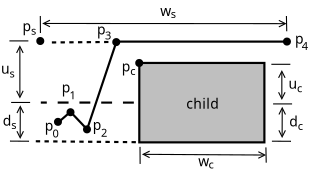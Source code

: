<?xml version="1.0" encoding="UTF-8"?>
<dia:diagram xmlns:dia="http://www.lysator.liu.se/~alla/dia/">
  <dia:layer name="Background" visible="true" active="true">
    <dia:object type="Standard - Line" version="0" id="O0">
      <dia:attribute name="obj_pos">
        <dia:point val="28.571,12.972"/>
      </dia:attribute>
      <dia:attribute name="obj_bb">
        <dia:rectangle val="18.246,12.918;28.621,13.022"/>
      </dia:attribute>
      <dia:attribute name="conn_endpoints">
        <dia:point val="28.571,12.972"/>
        <dia:point val="18.296,12.968"/>
      </dia:attribute>
      <dia:attribute name="numcp">
        <dia:int val="1"/>
      </dia:attribute>
      <dia:attribute name="line_width">
        <dia:real val="0.1"/>
      </dia:attribute>
      <dia:attribute name="line_style">
        <dia:enum val="1"/>
      </dia:attribute>
      <dia:attribute name="dashlength">
        <dia:real val="0.5"/>
      </dia:attribute>
      <dia:connections>
        <dia:connection handle="0" to="O1" connection="8"/>
      </dia:connections>
    </dia:object>
    <dia:object type="Flowchart - Box" version="0" id="O1">
      <dia:attribute name="obj_pos">
        <dia:point val="22.822,11.147"/>
      </dia:attribute>
      <dia:attribute name="obj_bb">
        <dia:rectangle val="22.772,11.097;28.621,14.847"/>
      </dia:attribute>
      <dia:attribute name="elem_corner">
        <dia:point val="22.822,11.147"/>
      </dia:attribute>
      <dia:attribute name="elem_width">
        <dia:real val="5.749"/>
      </dia:attribute>
      <dia:attribute name="elem_height">
        <dia:real val="3.65"/>
      </dia:attribute>
      <dia:attribute name="border_width">
        <dia:real val="0.1"/>
      </dia:attribute>
      <dia:attribute name="inner_color">
        <dia:color val="#bfbfbf"/>
      </dia:attribute>
      <dia:attribute name="show_background">
        <dia:boolean val="true"/>
      </dia:attribute>
      <dia:attribute name="padding">
        <dia:real val="0.5"/>
      </dia:attribute>
      <dia:attribute name="text">
        <dia:composite type="text">
          <dia:attribute name="string">
            <dia:string>#child#</dia:string>
          </dia:attribute>
          <dia:attribute name="font">
            <dia:font family="sans" style="0" name="Helvetica"/>
          </dia:attribute>
          <dia:attribute name="height">
            <dia:real val="0.8"/>
          </dia:attribute>
          <dia:attribute name="pos">
            <dia:point val="25.697,13.167"/>
          </dia:attribute>
          <dia:attribute name="color">
            <dia:color val="#000000"/>
          </dia:attribute>
          <dia:attribute name="alignment">
            <dia:enum val="1"/>
          </dia:attribute>
        </dia:composite>
      </dia:attribute>
    </dia:object>
    <dia:object type="Standard - Line" version="0" id="O2">
      <dia:attribute name="obj_pos">
        <dia:point val="29.641,10.166"/>
      </dia:attribute>
      <dia:attribute name="obj_bb">
        <dia:rectangle val="21.712,10.116;29.691,10.216"/>
      </dia:attribute>
      <dia:attribute name="conn_endpoints">
        <dia:point val="29.641,10.166"/>
        <dia:point val="21.762,10.166"/>
      </dia:attribute>
      <dia:attribute name="numcp">
        <dia:int val="1"/>
      </dia:attribute>
    </dia:object>
    <dia:object type="Standard - Line" version="0" id="O3">
      <dia:attribute name="obj_pos">
        <dia:point val="21.762,10.2"/>
      </dia:attribute>
      <dia:attribute name="obj_bb">
        <dia:rectangle val="20.365,10.136;21.826,14.246"/>
      </dia:attribute>
      <dia:attribute name="conn_endpoints">
        <dia:point val="21.762,10.2"/>
        <dia:point val="20.428,14.183"/>
      </dia:attribute>
      <dia:attribute name="numcp">
        <dia:int val="1"/>
      </dia:attribute>
    </dia:object>
    <dia:object type="Standard - Line" version="0" id="O4">
      <dia:attribute name="obj_pos">
        <dia:point val="20.451,14.229"/>
      </dia:attribute>
      <dia:attribute name="obj_bb">
        <dia:rectangle val="19.532,13.264;20.522,14.299"/>
      </dia:attribute>
      <dia:attribute name="conn_endpoints">
        <dia:point val="20.451,14.229"/>
        <dia:point val="19.603,13.334"/>
      </dia:attribute>
      <dia:attribute name="numcp">
        <dia:int val="1"/>
      </dia:attribute>
    </dia:object>
    <dia:object type="Standard - Line" version="0" id="O5">
      <dia:attribute name="obj_pos">
        <dia:point val="19.634,13.414"/>
      </dia:attribute>
      <dia:attribute name="obj_bb">
        <dia:rectangle val="19.019,13.344;19.705,13.955"/>
      </dia:attribute>
      <dia:attribute name="conn_endpoints">
        <dia:point val="19.634,13.414"/>
        <dia:point val="19.089,13.885"/>
      </dia:attribute>
      <dia:attribute name="numcp">
        <dia:int val="1"/>
      </dia:attribute>
    </dia:object>
    <dia:object type="Geometric - Perfect Circle" version="1" id="O6">
      <dia:attribute name="obj_pos">
        <dia:point val="22.708,11.038"/>
      </dia:attribute>
      <dia:attribute name="obj_bb">
        <dia:rectangle val="22.633,10.963;23.005,11.335"/>
      </dia:attribute>
      <dia:attribute name="meta">
        <dia:composite type="dict"/>
      </dia:attribute>
      <dia:attribute name="elem_corner">
        <dia:point val="22.708,11.038"/>
      </dia:attribute>
      <dia:attribute name="elem_width">
        <dia:real val="0.221"/>
      </dia:attribute>
      <dia:attribute name="elem_height">
        <dia:real val="0.221"/>
      </dia:attribute>
      <dia:attribute name="line_width">
        <dia:real val="0.15"/>
      </dia:attribute>
      <dia:attribute name="line_colour">
        <dia:color val="#000000"/>
      </dia:attribute>
      <dia:attribute name="fill_colour">
        <dia:color val="#000000"/>
      </dia:attribute>
      <dia:attribute name="show_background">
        <dia:boolean val="true"/>
      </dia:attribute>
      <dia:attribute name="line_style">
        <dia:enum val="0"/>
        <dia:real val="1"/>
      </dia:attribute>
      <dia:attribute name="flip_horizontal">
        <dia:boolean val="false"/>
      </dia:attribute>
      <dia:attribute name="flip_vertical">
        <dia:boolean val="false"/>
      </dia:attribute>
      <dia:attribute name="subscale">
        <dia:real val="1"/>
      </dia:attribute>
    </dia:object>
    <dia:object type="Geometric - Perfect Circle" version="1" id="O7">
      <dia:attribute name="obj_pos">
        <dia:point val="21.652,10.078"/>
      </dia:attribute>
      <dia:attribute name="obj_bb">
        <dia:rectangle val="21.577,10.003;21.948,10.375"/>
      </dia:attribute>
      <dia:attribute name="meta">
        <dia:composite type="dict"/>
      </dia:attribute>
      <dia:attribute name="elem_corner">
        <dia:point val="21.652,10.078"/>
      </dia:attribute>
      <dia:attribute name="elem_width">
        <dia:real val="0.221"/>
      </dia:attribute>
      <dia:attribute name="elem_height">
        <dia:real val="0.221"/>
      </dia:attribute>
      <dia:attribute name="line_width">
        <dia:real val="0.15"/>
      </dia:attribute>
      <dia:attribute name="line_colour">
        <dia:color val="#000000"/>
      </dia:attribute>
      <dia:attribute name="fill_colour">
        <dia:color val="#000000"/>
      </dia:attribute>
      <dia:attribute name="show_background">
        <dia:boolean val="true"/>
      </dia:attribute>
      <dia:attribute name="line_style">
        <dia:enum val="0"/>
        <dia:real val="1"/>
      </dia:attribute>
      <dia:attribute name="flip_horizontal">
        <dia:boolean val="false"/>
      </dia:attribute>
      <dia:attribute name="flip_vertical">
        <dia:boolean val="false"/>
      </dia:attribute>
      <dia:attribute name="subscale">
        <dia:real val="1"/>
      </dia:attribute>
    </dia:object>
    <dia:object type="Geometric - Perfect Circle" version="1" id="O8">
      <dia:attribute name="obj_pos">
        <dia:point val="20.307,14.089"/>
      </dia:attribute>
      <dia:attribute name="obj_bb">
        <dia:rectangle val="20.232,14.014;20.603,14.386"/>
      </dia:attribute>
      <dia:attribute name="meta">
        <dia:composite type="dict"/>
      </dia:attribute>
      <dia:attribute name="elem_corner">
        <dia:point val="20.307,14.089"/>
      </dia:attribute>
      <dia:attribute name="elem_width">
        <dia:real val="0.221"/>
      </dia:attribute>
      <dia:attribute name="elem_height">
        <dia:real val="0.221"/>
      </dia:attribute>
      <dia:attribute name="line_width">
        <dia:real val="0.15"/>
      </dia:attribute>
      <dia:attribute name="line_colour">
        <dia:color val="#000000"/>
      </dia:attribute>
      <dia:attribute name="fill_colour">
        <dia:color val="#000000"/>
      </dia:attribute>
      <dia:attribute name="show_background">
        <dia:boolean val="true"/>
      </dia:attribute>
      <dia:attribute name="line_style">
        <dia:enum val="0"/>
        <dia:real val="1"/>
      </dia:attribute>
      <dia:attribute name="flip_horizontal">
        <dia:boolean val="false"/>
      </dia:attribute>
      <dia:attribute name="flip_vertical">
        <dia:boolean val="false"/>
      </dia:attribute>
      <dia:attribute name="subscale">
        <dia:real val="1"/>
      </dia:attribute>
    </dia:object>
    <dia:object type="Geometric - Perfect Circle" version="1" id="O9">
      <dia:attribute name="obj_pos">
        <dia:point val="19.55,13.301"/>
      </dia:attribute>
      <dia:attribute name="obj_bb">
        <dia:rectangle val="19.476,13.226;19.847,13.597"/>
      </dia:attribute>
      <dia:attribute name="meta">
        <dia:composite type="dict"/>
      </dia:attribute>
      <dia:attribute name="elem_corner">
        <dia:point val="19.55,13.301"/>
      </dia:attribute>
      <dia:attribute name="elem_width">
        <dia:real val="0.221"/>
      </dia:attribute>
      <dia:attribute name="elem_height">
        <dia:real val="0.221"/>
      </dia:attribute>
      <dia:attribute name="line_width">
        <dia:real val="0.15"/>
      </dia:attribute>
      <dia:attribute name="line_colour">
        <dia:color val="#000000"/>
      </dia:attribute>
      <dia:attribute name="fill_colour">
        <dia:color val="#000000"/>
      </dia:attribute>
      <dia:attribute name="show_background">
        <dia:boolean val="true"/>
      </dia:attribute>
      <dia:attribute name="line_style">
        <dia:enum val="0"/>
        <dia:real val="1"/>
      </dia:attribute>
      <dia:attribute name="flip_horizontal">
        <dia:boolean val="false"/>
      </dia:attribute>
      <dia:attribute name="flip_vertical">
        <dia:boolean val="false"/>
      </dia:attribute>
      <dia:attribute name="subscale">
        <dia:real val="1"/>
      </dia:attribute>
    </dia:object>
    <dia:object type="Geometric - Perfect Circle" version="1" id="O10">
      <dia:attribute name="obj_pos">
        <dia:point val="18.974,13.744"/>
      </dia:attribute>
      <dia:attribute name="obj_bb">
        <dia:rectangle val="18.899,13.669;19.271,14.041"/>
      </dia:attribute>
      <dia:attribute name="meta">
        <dia:composite type="dict"/>
      </dia:attribute>
      <dia:attribute name="elem_corner">
        <dia:point val="18.974,13.744"/>
      </dia:attribute>
      <dia:attribute name="elem_width">
        <dia:real val="0.221"/>
      </dia:attribute>
      <dia:attribute name="elem_height">
        <dia:real val="0.221"/>
      </dia:attribute>
      <dia:attribute name="line_width">
        <dia:real val="0.15"/>
      </dia:attribute>
      <dia:attribute name="line_colour">
        <dia:color val="#000000"/>
      </dia:attribute>
      <dia:attribute name="fill_colour">
        <dia:color val="#000000"/>
      </dia:attribute>
      <dia:attribute name="show_background">
        <dia:boolean val="true"/>
      </dia:attribute>
      <dia:attribute name="line_style">
        <dia:enum val="0"/>
        <dia:real val="1"/>
      </dia:attribute>
      <dia:attribute name="flip_horizontal">
        <dia:boolean val="false"/>
      </dia:attribute>
      <dia:attribute name="flip_vertical">
        <dia:boolean val="false"/>
      </dia:attribute>
      <dia:attribute name="subscale">
        <dia:real val="1"/>
      </dia:attribute>
    </dia:object>
    <dia:object type="Geometric - Perfect Circle" version="1" id="O11">
      <dia:attribute name="obj_pos">
        <dia:point val="29.498,10.054"/>
      </dia:attribute>
      <dia:attribute name="obj_bb">
        <dia:rectangle val="29.423,9.979;29.794,10.351"/>
      </dia:attribute>
      <dia:attribute name="meta">
        <dia:composite type="dict"/>
      </dia:attribute>
      <dia:attribute name="elem_corner">
        <dia:point val="29.498,10.054"/>
      </dia:attribute>
      <dia:attribute name="elem_width">
        <dia:real val="0.221"/>
      </dia:attribute>
      <dia:attribute name="elem_height">
        <dia:real val="0.221"/>
      </dia:attribute>
      <dia:attribute name="line_width">
        <dia:real val="0.15"/>
      </dia:attribute>
      <dia:attribute name="line_colour">
        <dia:color val="#000000"/>
      </dia:attribute>
      <dia:attribute name="fill_colour">
        <dia:color val="#000000"/>
      </dia:attribute>
      <dia:attribute name="show_background">
        <dia:boolean val="true"/>
      </dia:attribute>
      <dia:attribute name="line_style">
        <dia:enum val="0"/>
        <dia:real val="1"/>
      </dia:attribute>
      <dia:attribute name="flip_horizontal">
        <dia:boolean val="false"/>
      </dia:attribute>
      <dia:attribute name="flip_vertical">
        <dia:boolean val="false"/>
      </dia:attribute>
      <dia:attribute name="subscale">
        <dia:real val="1"/>
      </dia:attribute>
    </dia:object>
    <dia:object type="Standard - Line" version="0" id="O12">
      <dia:attribute name="obj_pos">
        <dia:point val="28.641,15.028"/>
      </dia:attribute>
      <dia:attribute name="obj_bb">
        <dia:rectangle val="28.616,15.003;28.68,15.756"/>
      </dia:attribute>
      <dia:attribute name="conn_endpoints">
        <dia:point val="28.641,15.028"/>
        <dia:point val="28.655,15.731"/>
      </dia:attribute>
      <dia:attribute name="numcp">
        <dia:int val="1"/>
      </dia:attribute>
      <dia:attribute name="line_width">
        <dia:real val="0.05"/>
      </dia:attribute>
    </dia:object>
    <dia:object type="Standard - Line" version="0" id="O13">
      <dia:attribute name="obj_pos">
        <dia:point val="22.942,15.347"/>
      </dia:attribute>
      <dia:attribute name="obj_bb">
        <dia:rectangle val="22.917,15.159;28.673,15.568"/>
      </dia:attribute>
      <dia:attribute name="conn_endpoints">
        <dia:point val="22.942,15.347"/>
        <dia:point val="28.648,15.379"/>
      </dia:attribute>
      <dia:attribute name="numcp">
        <dia:int val="1"/>
      </dia:attribute>
      <dia:attribute name="line_width">
        <dia:real val="0.05"/>
      </dia:attribute>
      <dia:attribute name="start_arrow">
        <dia:enum val="1"/>
      </dia:attribute>
      <dia:attribute name="start_arrow_length">
        <dia:real val="0.3"/>
      </dia:attribute>
      <dia:attribute name="start_arrow_width">
        <dia:real val="0.3"/>
      </dia:attribute>
      <dia:attribute name="end_arrow">
        <dia:enum val="1"/>
      </dia:attribute>
      <dia:attribute name="end_arrow_length">
        <dia:real val="0.3"/>
      </dia:attribute>
      <dia:attribute name="end_arrow_width">
        <dia:real val="0.3"/>
      </dia:attribute>
      <dia:connections>
        <dia:connection handle="1" to="O12" connection="0"/>
      </dia:connections>
    </dia:object>
    <dia:object type="Standard - Text" version="1" id="O14">
      <dia:attribute name="obj_pos">
        <dia:point val="25.529,15.895"/>
      </dia:attribute>
      <dia:attribute name="obj_bb">
        <dia:rectangle val="25.529,15.3;26.051,16.045"/>
      </dia:attribute>
      <dia:attribute name="text">
        <dia:composite type="text">
          <dia:attribute name="string">
            <dia:string>#w#</dia:string>
          </dia:attribute>
          <dia:attribute name="font">
            <dia:font family="sans" style="0" name="Helvetica"/>
          </dia:attribute>
          <dia:attribute name="height">
            <dia:real val="0.8"/>
          </dia:attribute>
          <dia:attribute name="pos">
            <dia:point val="25.529,15.895"/>
          </dia:attribute>
          <dia:attribute name="color">
            <dia:color val="#000000"/>
          </dia:attribute>
          <dia:attribute name="alignment">
            <dia:enum val="0"/>
          </dia:attribute>
        </dia:composite>
      </dia:attribute>
      <dia:attribute name="valign">
        <dia:enum val="3"/>
      </dia:attribute>
    </dia:object>
    <dia:object type="Standard - Text" version="1" id="O15">
      <dia:attribute name="obj_pos">
        <dia:point val="26.004,15.995"/>
      </dia:attribute>
      <dia:attribute name="obj_bb">
        <dia:rectangle val="26.004,15.525;26.284,16.115"/>
      </dia:attribute>
      <dia:attribute name="text">
        <dia:composite type="text">
          <dia:attribute name="string">
            <dia:string>#c#</dia:string>
          </dia:attribute>
          <dia:attribute name="font">
            <dia:font family="sans" style="0" name="Helvetica"/>
          </dia:attribute>
          <dia:attribute name="height">
            <dia:real val="0.635"/>
          </dia:attribute>
          <dia:attribute name="pos">
            <dia:point val="26.004,15.995"/>
          </dia:attribute>
          <dia:attribute name="color">
            <dia:color val="#000000"/>
          </dia:attribute>
          <dia:attribute name="alignment">
            <dia:enum val="0"/>
          </dia:attribute>
        </dia:composite>
      </dia:attribute>
      <dia:attribute name="valign">
        <dia:enum val="3"/>
      </dia:attribute>
    </dia:object>
    <dia:object type="Standard - Line" version="0" id="O16">
      <dia:attribute name="obj_pos">
        <dia:point val="22.855,15.003"/>
      </dia:attribute>
      <dia:attribute name="obj_bb">
        <dia:rectangle val="22.83,14.978;22.885,15.813"/>
      </dia:attribute>
      <dia:attribute name="conn_endpoints">
        <dia:point val="22.855,15.003"/>
        <dia:point val="22.86,15.788"/>
      </dia:attribute>
      <dia:attribute name="numcp">
        <dia:int val="1"/>
      </dia:attribute>
      <dia:attribute name="line_width">
        <dia:real val="0.05"/>
      </dia:attribute>
    </dia:object>
    <dia:object type="Standard - Line" version="0" id="O17">
      <dia:attribute name="obj_pos">
        <dia:point val="29.373,11.475"/>
      </dia:attribute>
      <dia:attribute name="obj_bb">
        <dia:rectangle val="29.183,11.45;29.564,12.875"/>
      </dia:attribute>
      <dia:attribute name="conn_endpoints">
        <dia:point val="29.373,11.475"/>
        <dia:point val="29.373,12.85"/>
      </dia:attribute>
      <dia:attribute name="numcp">
        <dia:int val="1"/>
      </dia:attribute>
      <dia:attribute name="line_width">
        <dia:real val="0.05"/>
      </dia:attribute>
      <dia:attribute name="start_arrow">
        <dia:enum val="1"/>
      </dia:attribute>
      <dia:attribute name="start_arrow_length">
        <dia:real val="0.3"/>
      </dia:attribute>
      <dia:attribute name="start_arrow_width">
        <dia:real val="0.3"/>
      </dia:attribute>
      <dia:attribute name="end_arrow">
        <dia:enum val="1"/>
      </dia:attribute>
      <dia:attribute name="end_arrow_length">
        <dia:real val="0.3"/>
      </dia:attribute>
      <dia:attribute name="end_arrow_width">
        <dia:real val="0.3"/>
      </dia:attribute>
    </dia:object>
    <dia:object type="Standard - Line" version="0" id="O18">
      <dia:attribute name="obj_pos">
        <dia:point val="28.971,13.03"/>
      </dia:attribute>
      <dia:attribute name="obj_bb">
        <dia:rectangle val="28.946,13.005;29.869,13.055"/>
      </dia:attribute>
      <dia:attribute name="conn_endpoints">
        <dia:point val="28.971,13.03"/>
        <dia:point val="29.844,13.03"/>
      </dia:attribute>
      <dia:attribute name="numcp">
        <dia:int val="1"/>
      </dia:attribute>
      <dia:attribute name="line_width">
        <dia:real val="0.05"/>
      </dia:attribute>
    </dia:object>
    <dia:object type="Standard - Text" version="1" id="O19">
      <dia:attribute name="obj_pos">
        <dia:point val="29.675,12.334"/>
      </dia:attribute>
      <dia:attribute name="obj_bb">
        <dia:rectangle val="29.675,11.739;30.08,12.484"/>
      </dia:attribute>
      <dia:attribute name="text">
        <dia:composite type="text">
          <dia:attribute name="string">
            <dia:string>#u#</dia:string>
          </dia:attribute>
          <dia:attribute name="font">
            <dia:font family="sans" style="0" name="Helvetica"/>
          </dia:attribute>
          <dia:attribute name="height">
            <dia:real val="0.8"/>
          </dia:attribute>
          <dia:attribute name="pos">
            <dia:point val="29.675,12.334"/>
          </dia:attribute>
          <dia:attribute name="color">
            <dia:color val="#000000"/>
          </dia:attribute>
          <dia:attribute name="alignment">
            <dia:enum val="0"/>
          </dia:attribute>
        </dia:composite>
      </dia:attribute>
      <dia:attribute name="valign">
        <dia:enum val="3"/>
      </dia:attribute>
    </dia:object>
    <dia:object type="Standard - Text" version="1" id="O20">
      <dia:attribute name="obj_pos">
        <dia:point val="30.07,12.497"/>
      </dia:attribute>
      <dia:attribute name="obj_bb">
        <dia:rectangle val="30.07,12.012;30.365,12.646"/>
      </dia:attribute>
      <dia:attribute name="text">
        <dia:composite type="text">
          <dia:attribute name="string">
            <dia:string>#c#</dia:string>
          </dia:attribute>
          <dia:attribute name="font">
            <dia:font family="sans" style="0" name="Helvetica"/>
          </dia:attribute>
          <dia:attribute name="height">
            <dia:real val="0.635"/>
          </dia:attribute>
          <dia:attribute name="pos">
            <dia:point val="30.07,12.497"/>
          </dia:attribute>
          <dia:attribute name="color">
            <dia:color val="#000000"/>
          </dia:attribute>
          <dia:attribute name="alignment">
            <dia:enum val="0"/>
          </dia:attribute>
        </dia:composite>
      </dia:attribute>
      <dia:attribute name="valign">
        <dia:enum val="3"/>
      </dia:attribute>
    </dia:object>
    <dia:object type="Standard - Line" version="0" id="O21">
      <dia:attribute name="obj_pos">
        <dia:point val="29.391,13.16"/>
      </dia:attribute>
      <dia:attribute name="obj_bb">
        <dia:rectangle val="29.197,13.134;29.58,14.625"/>
      </dia:attribute>
      <dia:attribute name="conn_endpoints">
        <dia:point val="29.391,13.16"/>
        <dia:point val="29.386,14.6"/>
      </dia:attribute>
      <dia:attribute name="numcp">
        <dia:int val="1"/>
      </dia:attribute>
      <dia:attribute name="line_width">
        <dia:real val="0.05"/>
      </dia:attribute>
      <dia:attribute name="start_arrow">
        <dia:enum val="1"/>
      </dia:attribute>
      <dia:attribute name="start_arrow_length">
        <dia:real val="0.3"/>
      </dia:attribute>
      <dia:attribute name="start_arrow_width">
        <dia:real val="0.3"/>
      </dia:attribute>
      <dia:attribute name="end_arrow">
        <dia:enum val="1"/>
      </dia:attribute>
      <dia:attribute name="end_arrow_length">
        <dia:real val="0.3"/>
      </dia:attribute>
      <dia:attribute name="end_arrow_width">
        <dia:real val="0.3"/>
      </dia:attribute>
    </dia:object>
    <dia:object type="Standard - Line" version="0" id="O22">
      <dia:attribute name="obj_pos">
        <dia:point val="28.917,14.743"/>
      </dia:attribute>
      <dia:attribute name="obj_bb">
        <dia:rectangle val="28.892,14.718;29.82,14.774"/>
      </dia:attribute>
      <dia:attribute name="conn_endpoints">
        <dia:point val="28.917,14.743"/>
        <dia:point val="29.794,14.748"/>
      </dia:attribute>
      <dia:attribute name="numcp">
        <dia:int val="1"/>
      </dia:attribute>
      <dia:attribute name="line_width">
        <dia:real val="0.05"/>
      </dia:attribute>
    </dia:object>
    <dia:object type="Standard - Text" version="1" id="O23">
      <dia:attribute name="obj_pos">
        <dia:point val="29.718,14.073"/>
      </dia:attribute>
      <dia:attribute name="obj_bb">
        <dia:rectangle val="29.718,13.478;30.125,14.223"/>
      </dia:attribute>
      <dia:attribute name="text">
        <dia:composite type="text">
          <dia:attribute name="string">
            <dia:string>#d#</dia:string>
          </dia:attribute>
          <dia:attribute name="font">
            <dia:font family="sans" style="0" name="Helvetica"/>
          </dia:attribute>
          <dia:attribute name="height">
            <dia:real val="0.8"/>
          </dia:attribute>
          <dia:attribute name="pos">
            <dia:point val="29.718,14.073"/>
          </dia:attribute>
          <dia:attribute name="color">
            <dia:color val="#000000"/>
          </dia:attribute>
          <dia:attribute name="alignment">
            <dia:enum val="0"/>
          </dia:attribute>
        </dia:composite>
      </dia:attribute>
      <dia:attribute name="valign">
        <dia:enum val="3"/>
      </dia:attribute>
    </dia:object>
    <dia:object type="Standard - Text" version="1" id="O24">
      <dia:attribute name="obj_pos">
        <dia:point val="30.107,14.223"/>
      </dia:attribute>
      <dia:attribute name="obj_bb">
        <dia:rectangle val="30.107,13.739;30.402,14.373"/>
      </dia:attribute>
      <dia:attribute name="text">
        <dia:composite type="text">
          <dia:attribute name="string">
            <dia:string>#c#</dia:string>
          </dia:attribute>
          <dia:attribute name="font">
            <dia:font family="sans" style="0" name="Helvetica"/>
          </dia:attribute>
          <dia:attribute name="height">
            <dia:real val="0.635"/>
          </dia:attribute>
          <dia:attribute name="pos">
            <dia:point val="30.107,14.223"/>
          </dia:attribute>
          <dia:attribute name="color">
            <dia:color val="#000000"/>
          </dia:attribute>
          <dia:attribute name="alignment">
            <dia:enum val="0"/>
          </dia:attribute>
        </dia:composite>
      </dia:attribute>
      <dia:attribute name="valign">
        <dia:enum val="3"/>
      </dia:attribute>
    </dia:object>
    <dia:object type="Standard - Line" version="0" id="O25">
      <dia:attribute name="obj_pos">
        <dia:point val="28.891,11.209"/>
      </dia:attribute>
      <dia:attribute name="obj_bb">
        <dia:rectangle val="28.866,11.184;29.788,11.234"/>
      </dia:attribute>
      <dia:attribute name="conn_endpoints">
        <dia:point val="28.891,11.209"/>
        <dia:point val="29.764,11.209"/>
      </dia:attribute>
      <dia:attribute name="numcp">
        <dia:int val="1"/>
      </dia:attribute>
      <dia:attribute name="line_width">
        <dia:real val="0.05"/>
      </dia:attribute>
    </dia:object>
    <dia:object type="Geometric - Perfect Circle" version="1" id="O26">
      <dia:attribute name="obj_pos">
        <dia:point val="18.161,10.028"/>
      </dia:attribute>
      <dia:attribute name="obj_bb">
        <dia:rectangle val="18.086,9.953;18.458,10.325"/>
      </dia:attribute>
      <dia:attribute name="meta">
        <dia:composite type="dict"/>
      </dia:attribute>
      <dia:attribute name="elem_corner">
        <dia:point val="18.161,10.028"/>
      </dia:attribute>
      <dia:attribute name="elem_width">
        <dia:real val="0.221"/>
      </dia:attribute>
      <dia:attribute name="elem_height">
        <dia:real val="0.221"/>
      </dia:attribute>
      <dia:attribute name="line_width">
        <dia:real val="0.15"/>
      </dia:attribute>
      <dia:attribute name="line_colour">
        <dia:color val="#000000"/>
      </dia:attribute>
      <dia:attribute name="fill_colour">
        <dia:color val="#000000"/>
      </dia:attribute>
      <dia:attribute name="show_background">
        <dia:boolean val="true"/>
      </dia:attribute>
      <dia:attribute name="line_style">
        <dia:enum val="0"/>
        <dia:real val="1"/>
      </dia:attribute>
      <dia:attribute name="flip_horizontal">
        <dia:boolean val="false"/>
      </dia:attribute>
      <dia:attribute name="flip_vertical">
        <dia:boolean val="false"/>
      </dia:attribute>
      <dia:attribute name="subscale">
        <dia:real val="1"/>
      </dia:attribute>
    </dia:object>
    <dia:object type="Standard - Line" version="0" id="O27">
      <dia:attribute name="obj_pos">
        <dia:point val="29.584,8.99"/>
      </dia:attribute>
      <dia:attribute name="obj_bb">
        <dia:rectangle val="29.559,8.964;29.623,9.718"/>
      </dia:attribute>
      <dia:attribute name="conn_endpoints">
        <dia:point val="29.584,8.99"/>
        <dia:point val="29.598,9.692"/>
      </dia:attribute>
      <dia:attribute name="numcp">
        <dia:int val="1"/>
      </dia:attribute>
      <dia:attribute name="line_width">
        <dia:real val="0.05"/>
      </dia:attribute>
    </dia:object>
    <dia:object type="Standard - Line" version="0" id="O28">
      <dia:attribute name="obj_pos">
        <dia:point val="18.36,9.332"/>
      </dia:attribute>
      <dia:attribute name="obj_bb">
        <dia:rectangle val="18.335,9.142;29.616,9.531"/>
      </dia:attribute>
      <dia:attribute name="conn_endpoints">
        <dia:point val="18.36,9.332"/>
        <dia:point val="29.591,9.341"/>
      </dia:attribute>
      <dia:attribute name="numcp">
        <dia:int val="1"/>
      </dia:attribute>
      <dia:attribute name="line_width">
        <dia:real val="0.05"/>
      </dia:attribute>
      <dia:attribute name="start_arrow">
        <dia:enum val="1"/>
      </dia:attribute>
      <dia:attribute name="start_arrow_length">
        <dia:real val="0.3"/>
      </dia:attribute>
      <dia:attribute name="start_arrow_width">
        <dia:real val="0.3"/>
      </dia:attribute>
      <dia:attribute name="end_arrow">
        <dia:enum val="1"/>
      </dia:attribute>
      <dia:attribute name="end_arrow_length">
        <dia:real val="0.3"/>
      </dia:attribute>
      <dia:attribute name="end_arrow_width">
        <dia:real val="0.3"/>
      </dia:attribute>
      <dia:connections>
        <dia:connection handle="1" to="O27" connection="0"/>
      </dia:connections>
    </dia:object>
    <dia:object type="Standard - Text" version="1" id="O29">
      <dia:attribute name="obj_pos">
        <dia:point val="23.789,8.985"/>
      </dia:attribute>
      <dia:attribute name="obj_bb">
        <dia:rectangle val="23.789,8.39;24.312,9.135"/>
      </dia:attribute>
      <dia:attribute name="text">
        <dia:composite type="text">
          <dia:attribute name="string">
            <dia:string>#w#</dia:string>
          </dia:attribute>
          <dia:attribute name="font">
            <dia:font family="sans" style="0" name="Helvetica"/>
          </dia:attribute>
          <dia:attribute name="height">
            <dia:real val="0.8"/>
          </dia:attribute>
          <dia:attribute name="pos">
            <dia:point val="23.789,8.985"/>
          </dia:attribute>
          <dia:attribute name="color">
            <dia:color val="#000000"/>
          </dia:attribute>
          <dia:attribute name="alignment">
            <dia:enum val="0"/>
          </dia:attribute>
        </dia:composite>
      </dia:attribute>
      <dia:attribute name="valign">
        <dia:enum val="3"/>
      </dia:attribute>
    </dia:object>
    <dia:object type="Standard - Text" version="1" id="O30">
      <dia:attribute name="obj_pos">
        <dia:point val="24.264,9.085"/>
      </dia:attribute>
      <dia:attribute name="obj_bb">
        <dia:rectangle val="24.264,8.615;24.529,9.205"/>
      </dia:attribute>
      <dia:attribute name="text">
        <dia:composite type="text">
          <dia:attribute name="string">
            <dia:string>#s#</dia:string>
          </dia:attribute>
          <dia:attribute name="font">
            <dia:font family="sans" style="0" name="Helvetica"/>
          </dia:attribute>
          <dia:attribute name="height">
            <dia:real val="0.635"/>
          </dia:attribute>
          <dia:attribute name="pos">
            <dia:point val="24.264,9.085"/>
          </dia:attribute>
          <dia:attribute name="color">
            <dia:color val="#000000"/>
          </dia:attribute>
          <dia:attribute name="alignment">
            <dia:enum val="0"/>
          </dia:attribute>
        </dia:composite>
      </dia:attribute>
      <dia:attribute name="valign">
        <dia:enum val="3"/>
      </dia:attribute>
    </dia:object>
    <dia:object type="Standard - Line" version="0" id="O31">
      <dia:attribute name="obj_pos">
        <dia:point val="18.273,8.988"/>
      </dia:attribute>
      <dia:attribute name="obj_bb">
        <dia:rectangle val="18.248,8.963;18.303,9.797"/>
      </dia:attribute>
      <dia:attribute name="conn_endpoints">
        <dia:point val="18.273,8.988"/>
        <dia:point val="18.278,9.772"/>
      </dia:attribute>
      <dia:attribute name="numcp">
        <dia:int val="1"/>
      </dia:attribute>
      <dia:attribute name="line_width">
        <dia:real val="0.05"/>
      </dia:attribute>
    </dia:object>
    <dia:object type="Standard - Line" version="0" id="O32">
      <dia:attribute name="obj_pos">
        <dia:point val="17.333,10.331"/>
      </dia:attribute>
      <dia:attribute name="obj_bb">
        <dia:rectangle val="17.143,10.306;17.524,12.808"/>
      </dia:attribute>
      <dia:attribute name="conn_endpoints">
        <dia:point val="17.333,10.331"/>
        <dia:point val="17.334,12.783"/>
      </dia:attribute>
      <dia:attribute name="numcp">
        <dia:int val="1"/>
      </dia:attribute>
      <dia:attribute name="line_width">
        <dia:real val="0.05"/>
      </dia:attribute>
      <dia:attribute name="start_arrow">
        <dia:enum val="1"/>
      </dia:attribute>
      <dia:attribute name="start_arrow_length">
        <dia:real val="0.3"/>
      </dia:attribute>
      <dia:attribute name="start_arrow_width">
        <dia:real val="0.3"/>
      </dia:attribute>
      <dia:attribute name="end_arrow">
        <dia:enum val="1"/>
      </dia:attribute>
      <dia:attribute name="end_arrow_length">
        <dia:real val="0.3"/>
      </dia:attribute>
      <dia:attribute name="end_arrow_width">
        <dia:real val="0.3"/>
      </dia:attribute>
    </dia:object>
    <dia:object type="Standard - Line" version="0" id="O33">
      <dia:attribute name="obj_pos">
        <dia:point val="16.932,12.963"/>
      </dia:attribute>
      <dia:attribute name="obj_bb">
        <dia:rectangle val="16.907,12.938;17.829,12.989"/>
      </dia:attribute>
      <dia:attribute name="conn_endpoints">
        <dia:point val="16.932,12.963"/>
        <dia:point val="17.804,12.963"/>
      </dia:attribute>
      <dia:attribute name="numcp">
        <dia:int val="1"/>
      </dia:attribute>
      <dia:attribute name="line_width">
        <dia:real val="0.05"/>
      </dia:attribute>
    </dia:object>
    <dia:object type="Standard - Text" version="1" id="O34">
      <dia:attribute name="obj_pos">
        <dia:point val="16.466,11.648"/>
      </dia:attribute>
      <dia:attribute name="obj_bb">
        <dia:rectangle val="16.466,11.053;16.871,11.798"/>
      </dia:attribute>
      <dia:attribute name="text">
        <dia:composite type="text">
          <dia:attribute name="string">
            <dia:string>#u#</dia:string>
          </dia:attribute>
          <dia:attribute name="font">
            <dia:font family="sans" style="0" name="Helvetica"/>
          </dia:attribute>
          <dia:attribute name="height">
            <dia:real val="0.8"/>
          </dia:attribute>
          <dia:attribute name="pos">
            <dia:point val="16.466,11.648"/>
          </dia:attribute>
          <dia:attribute name="color">
            <dia:color val="#000000"/>
          </dia:attribute>
          <dia:attribute name="alignment">
            <dia:enum val="0"/>
          </dia:attribute>
        </dia:composite>
      </dia:attribute>
      <dia:attribute name="valign">
        <dia:enum val="3"/>
      </dia:attribute>
    </dia:object>
    <dia:object type="Standard - Text" version="1" id="O35">
      <dia:attribute name="obj_pos">
        <dia:point val="16.862,11.811"/>
      </dia:attribute>
      <dia:attribute name="obj_bb">
        <dia:rectangle val="16.862,11.341;17.127,11.931"/>
      </dia:attribute>
      <dia:attribute name="text">
        <dia:composite type="text">
          <dia:attribute name="string">
            <dia:string>#s#</dia:string>
          </dia:attribute>
          <dia:attribute name="font">
            <dia:font family="sans" style="0" name="Helvetica"/>
          </dia:attribute>
          <dia:attribute name="height">
            <dia:real val="0.635"/>
          </dia:attribute>
          <dia:attribute name="pos">
            <dia:point val="16.862,11.811"/>
          </dia:attribute>
          <dia:attribute name="color">
            <dia:color val="#000000"/>
          </dia:attribute>
          <dia:attribute name="alignment">
            <dia:enum val="0"/>
          </dia:attribute>
        </dia:composite>
      </dia:attribute>
      <dia:attribute name="valign">
        <dia:enum val="3"/>
      </dia:attribute>
    </dia:object>
    <dia:object type="Standard - Line" version="0" id="O36">
      <dia:attribute name="obj_pos">
        <dia:point val="17.352,13.093"/>
      </dia:attribute>
      <dia:attribute name="obj_bb">
        <dia:rectangle val="17.157,13.068;17.541,14.666"/>
      </dia:attribute>
      <dia:attribute name="conn_endpoints">
        <dia:point val="17.352,13.093"/>
        <dia:point val="17.347,14.641"/>
      </dia:attribute>
      <dia:attribute name="numcp">
        <dia:int val="1"/>
      </dia:attribute>
      <dia:attribute name="line_width">
        <dia:real val="0.05"/>
      </dia:attribute>
      <dia:attribute name="start_arrow">
        <dia:enum val="1"/>
      </dia:attribute>
      <dia:attribute name="start_arrow_length">
        <dia:real val="0.3"/>
      </dia:attribute>
      <dia:attribute name="start_arrow_width">
        <dia:real val="0.3"/>
      </dia:attribute>
      <dia:attribute name="end_arrow">
        <dia:enum val="1"/>
      </dia:attribute>
      <dia:attribute name="end_arrow_length">
        <dia:real val="0.3"/>
      </dia:attribute>
      <dia:attribute name="end_arrow_width">
        <dia:real val="0.3"/>
      </dia:attribute>
    </dia:object>
    <dia:object type="Standard - Line" version="0" id="O37">
      <dia:attribute name="obj_pos">
        <dia:point val="16.878,14.739"/>
      </dia:attribute>
      <dia:attribute name="obj_bb">
        <dia:rectangle val="16.853,14.714;17.78,14.77"/>
      </dia:attribute>
      <dia:attribute name="conn_endpoints">
        <dia:point val="16.878,14.739"/>
        <dia:point val="17.755,14.745"/>
      </dia:attribute>
      <dia:attribute name="numcp">
        <dia:int val="1"/>
      </dia:attribute>
      <dia:attribute name="line_width">
        <dia:real val="0.05"/>
      </dia:attribute>
    </dia:object>
    <dia:object type="Standard - Text" version="1" id="O38">
      <dia:attribute name="obj_pos">
        <dia:point val="16.548,14.031"/>
      </dia:attribute>
      <dia:attribute name="obj_bb">
        <dia:rectangle val="16.548,13.436;16.955,14.181"/>
      </dia:attribute>
      <dia:attribute name="text">
        <dia:composite type="text">
          <dia:attribute name="string">
            <dia:string>#d#</dia:string>
          </dia:attribute>
          <dia:attribute name="font">
            <dia:font family="sans" style="0" name="Helvetica"/>
          </dia:attribute>
          <dia:attribute name="height">
            <dia:real val="0.8"/>
          </dia:attribute>
          <dia:attribute name="pos">
            <dia:point val="16.548,14.031"/>
          </dia:attribute>
          <dia:attribute name="color">
            <dia:color val="#000000"/>
          </dia:attribute>
          <dia:attribute name="alignment">
            <dia:enum val="0"/>
          </dia:attribute>
        </dia:composite>
      </dia:attribute>
      <dia:attribute name="valign">
        <dia:enum val="3"/>
      </dia:attribute>
    </dia:object>
    <dia:object type="Standard - Text" version="1" id="O39">
      <dia:attribute name="obj_pos">
        <dia:point val="16.938,14.181"/>
      </dia:attribute>
      <dia:attribute name="obj_bb">
        <dia:rectangle val="16.938,13.711;17.203,14.301"/>
      </dia:attribute>
      <dia:attribute name="text">
        <dia:composite type="text">
          <dia:attribute name="string">
            <dia:string>#s#</dia:string>
          </dia:attribute>
          <dia:attribute name="font">
            <dia:font family="sans" style="0" name="Helvetica"/>
          </dia:attribute>
          <dia:attribute name="height">
            <dia:real val="0.635"/>
          </dia:attribute>
          <dia:attribute name="pos">
            <dia:point val="16.938,14.181"/>
          </dia:attribute>
          <dia:attribute name="color">
            <dia:color val="#000000"/>
          </dia:attribute>
          <dia:attribute name="alignment">
            <dia:enum val="0"/>
          </dia:attribute>
        </dia:composite>
      </dia:attribute>
      <dia:attribute name="valign">
        <dia:enum val="3"/>
      </dia:attribute>
    </dia:object>
    <dia:object type="Standard - Line" version="0" id="O40">
      <dia:attribute name="obj_pos">
        <dia:point val="16.852,10.134"/>
      </dia:attribute>
      <dia:attribute name="obj_bb">
        <dia:rectangle val="16.827,10.109;17.749,10.159"/>
      </dia:attribute>
      <dia:attribute name="conn_endpoints">
        <dia:point val="16.852,10.134"/>
        <dia:point val="17.724,10.134"/>
      </dia:attribute>
      <dia:attribute name="numcp">
        <dia:int val="1"/>
      </dia:attribute>
      <dia:attribute name="line_width">
        <dia:real val="0.05"/>
      </dia:attribute>
    </dia:object>
    <dia:object type="Standard - Text" version="1" id="O41">
      <dia:attribute name="obj_pos">
        <dia:point val="17.45,9.693"/>
      </dia:attribute>
      <dia:attribute name="obj_bb">
        <dia:rectangle val="17.45,9.098;17.857,9.843"/>
      </dia:attribute>
      <dia:attribute name="text">
        <dia:composite type="text">
          <dia:attribute name="string">
            <dia:string>#p#</dia:string>
          </dia:attribute>
          <dia:attribute name="font">
            <dia:font family="sans" style="0" name="Helvetica"/>
          </dia:attribute>
          <dia:attribute name="height">
            <dia:real val="0.8"/>
          </dia:attribute>
          <dia:attribute name="pos">
            <dia:point val="17.45,9.693"/>
          </dia:attribute>
          <dia:attribute name="color">
            <dia:color val="#000000"/>
          </dia:attribute>
          <dia:attribute name="alignment">
            <dia:enum val="0"/>
          </dia:attribute>
        </dia:composite>
      </dia:attribute>
      <dia:attribute name="valign">
        <dia:enum val="3"/>
      </dia:attribute>
    </dia:object>
    <dia:object type="Standard - Text" version="1" id="O42">
      <dia:attribute name="obj_pos">
        <dia:point val="17.845,9.855"/>
      </dia:attribute>
      <dia:attribute name="obj_bb">
        <dia:rectangle val="17.845,9.385;18.11,9.975"/>
      </dia:attribute>
      <dia:attribute name="text">
        <dia:composite type="text">
          <dia:attribute name="string">
            <dia:string>#s#</dia:string>
          </dia:attribute>
          <dia:attribute name="font">
            <dia:font family="sans" style="0" name="Helvetica"/>
          </dia:attribute>
          <dia:attribute name="height">
            <dia:real val="0.635"/>
          </dia:attribute>
          <dia:attribute name="pos">
            <dia:point val="17.845,9.855"/>
          </dia:attribute>
          <dia:attribute name="color">
            <dia:color val="#000000"/>
          </dia:attribute>
          <dia:attribute name="alignment">
            <dia:enum val="0"/>
          </dia:attribute>
        </dia:composite>
      </dia:attribute>
      <dia:attribute name="valign">
        <dia:enum val="3"/>
      </dia:attribute>
    </dia:object>
    <dia:object type="Standard - Text" version="1" id="O43">
      <dia:attribute name="obj_pos">
        <dia:point val="22.012,11.543"/>
      </dia:attribute>
      <dia:attribute name="obj_bb">
        <dia:rectangle val="22.012,10.948;22.419,11.693"/>
      </dia:attribute>
      <dia:attribute name="text">
        <dia:composite type="text">
          <dia:attribute name="string">
            <dia:string>#p#</dia:string>
          </dia:attribute>
          <dia:attribute name="font">
            <dia:font family="sans" style="0" name="Helvetica"/>
          </dia:attribute>
          <dia:attribute name="height">
            <dia:real val="0.8"/>
          </dia:attribute>
          <dia:attribute name="pos">
            <dia:point val="22.012,11.543"/>
          </dia:attribute>
          <dia:attribute name="color">
            <dia:color val="#000000"/>
          </dia:attribute>
          <dia:attribute name="alignment">
            <dia:enum val="0"/>
          </dia:attribute>
        </dia:composite>
      </dia:attribute>
      <dia:attribute name="valign">
        <dia:enum val="3"/>
      </dia:attribute>
    </dia:object>
    <dia:object type="Standard - Text" version="1" id="O44">
      <dia:attribute name="obj_pos">
        <dia:point val="22.407,11.705"/>
      </dia:attribute>
      <dia:attribute name="obj_bb">
        <dia:rectangle val="22.407,11.235;22.687,11.825"/>
      </dia:attribute>
      <dia:attribute name="text">
        <dia:composite type="text">
          <dia:attribute name="string">
            <dia:string>#c#</dia:string>
          </dia:attribute>
          <dia:attribute name="font">
            <dia:font family="sans" style="0" name="Helvetica"/>
          </dia:attribute>
          <dia:attribute name="height">
            <dia:real val="0.635"/>
          </dia:attribute>
          <dia:attribute name="pos">
            <dia:point val="22.407,11.705"/>
          </dia:attribute>
          <dia:attribute name="color">
            <dia:color val="#000000"/>
          </dia:attribute>
          <dia:attribute name="alignment">
            <dia:enum val="0"/>
          </dia:attribute>
        </dia:composite>
      </dia:attribute>
      <dia:attribute name="valign">
        <dia:enum val="3"/>
      </dia:attribute>
    </dia:object>
    <dia:object type="Standard - Text" version="1" id="O45">
      <dia:attribute name="obj_pos">
        <dia:point val="18.478,14.261"/>
      </dia:attribute>
      <dia:attribute name="obj_bb">
        <dia:rectangle val="18.478,13.666;18.885,14.411"/>
      </dia:attribute>
      <dia:attribute name="text">
        <dia:composite type="text">
          <dia:attribute name="string">
            <dia:string>#p#</dia:string>
          </dia:attribute>
          <dia:attribute name="font">
            <dia:font family="sans" style="0" name="Helvetica"/>
          </dia:attribute>
          <dia:attribute name="height">
            <dia:real val="0.8"/>
          </dia:attribute>
          <dia:attribute name="pos">
            <dia:point val="18.478,14.261"/>
          </dia:attribute>
          <dia:attribute name="color">
            <dia:color val="#000000"/>
          </dia:attribute>
          <dia:attribute name="alignment">
            <dia:enum val="0"/>
          </dia:attribute>
        </dia:composite>
      </dia:attribute>
      <dia:attribute name="valign">
        <dia:enum val="3"/>
      </dia:attribute>
    </dia:object>
    <dia:object type="Standard - Text" version="1" id="O46">
      <dia:attribute name="obj_pos">
        <dia:point val="18.831,14.571"/>
      </dia:attribute>
      <dia:attribute name="obj_bb">
        <dia:rectangle val="18.831,14.101;19.154,14.691"/>
      </dia:attribute>
      <dia:attribute name="text">
        <dia:composite type="text">
          <dia:attribute name="string">
            <dia:string>#0#</dia:string>
          </dia:attribute>
          <dia:attribute name="font">
            <dia:font family="sans" style="0" name="Helvetica"/>
          </dia:attribute>
          <dia:attribute name="height">
            <dia:real val="0.635"/>
          </dia:attribute>
          <dia:attribute name="pos">
            <dia:point val="18.831,14.571"/>
          </dia:attribute>
          <dia:attribute name="color">
            <dia:color val="#000000"/>
          </dia:attribute>
          <dia:attribute name="alignment">
            <dia:enum val="0"/>
          </dia:attribute>
        </dia:composite>
      </dia:attribute>
      <dia:attribute name="valign">
        <dia:enum val="3"/>
      </dia:attribute>
    </dia:object>
    <dia:object type="Standard - Text" version="1" id="O47">
      <dia:attribute name="obj_pos">
        <dia:point val="19.258,12.51"/>
      </dia:attribute>
      <dia:attribute name="obj_bb">
        <dia:rectangle val="19.258,11.915;19.665,12.66"/>
      </dia:attribute>
      <dia:attribute name="text">
        <dia:composite type="text">
          <dia:attribute name="string">
            <dia:string>#p#</dia:string>
          </dia:attribute>
          <dia:attribute name="font">
            <dia:font family="sans" style="0" name="Helvetica"/>
          </dia:attribute>
          <dia:attribute name="height">
            <dia:real val="0.8"/>
          </dia:attribute>
          <dia:attribute name="pos">
            <dia:point val="19.258,12.51"/>
          </dia:attribute>
          <dia:attribute name="color">
            <dia:color val="#000000"/>
          </dia:attribute>
          <dia:attribute name="alignment">
            <dia:enum val="0"/>
          </dia:attribute>
        </dia:composite>
      </dia:attribute>
      <dia:attribute name="valign">
        <dia:enum val="3"/>
      </dia:attribute>
    </dia:object>
    <dia:object type="Standard - Text" version="1" id="O48">
      <dia:attribute name="obj_pos">
        <dia:point val="19.611,12.819"/>
      </dia:attribute>
      <dia:attribute name="obj_bb">
        <dia:rectangle val="19.611,12.35;19.934,12.94"/>
      </dia:attribute>
      <dia:attribute name="text">
        <dia:composite type="text">
          <dia:attribute name="string">
            <dia:string>#1#</dia:string>
          </dia:attribute>
          <dia:attribute name="font">
            <dia:font family="sans" style="0" name="Helvetica"/>
          </dia:attribute>
          <dia:attribute name="height">
            <dia:real val="0.635"/>
          </dia:attribute>
          <dia:attribute name="pos">
            <dia:point val="19.611,12.819"/>
          </dia:attribute>
          <dia:attribute name="color">
            <dia:color val="#000000"/>
          </dia:attribute>
          <dia:attribute name="alignment">
            <dia:enum val="0"/>
          </dia:attribute>
        </dia:composite>
      </dia:attribute>
      <dia:attribute name="valign">
        <dia:enum val="3"/>
      </dia:attribute>
    </dia:object>
    <dia:object type="Standard - Text" version="1" id="O49">
      <dia:attribute name="obj_pos">
        <dia:point val="20.687,14.233"/>
      </dia:attribute>
      <dia:attribute name="obj_bb">
        <dia:rectangle val="20.687,13.639;21.095,14.383"/>
      </dia:attribute>
      <dia:attribute name="text">
        <dia:composite type="text">
          <dia:attribute name="string">
            <dia:string>#p#</dia:string>
          </dia:attribute>
          <dia:attribute name="font">
            <dia:font family="sans" style="0" name="Helvetica"/>
          </dia:attribute>
          <dia:attribute name="height">
            <dia:real val="0.8"/>
          </dia:attribute>
          <dia:attribute name="pos">
            <dia:point val="20.687,14.233"/>
          </dia:attribute>
          <dia:attribute name="color">
            <dia:color val="#000000"/>
          </dia:attribute>
          <dia:attribute name="alignment">
            <dia:enum val="0"/>
          </dia:attribute>
        </dia:composite>
      </dia:attribute>
      <dia:attribute name="valign">
        <dia:enum val="3"/>
      </dia:attribute>
    </dia:object>
    <dia:object type="Standard - Text" version="1" id="O50">
      <dia:attribute name="obj_pos">
        <dia:point val="21.062,14.543"/>
      </dia:attribute>
      <dia:attribute name="obj_bb">
        <dia:rectangle val="21.062,14.073;21.384,14.663"/>
      </dia:attribute>
      <dia:attribute name="text">
        <dia:composite type="text">
          <dia:attribute name="string">
            <dia:string>#2#</dia:string>
          </dia:attribute>
          <dia:attribute name="font">
            <dia:font family="sans" style="0" name="Helvetica"/>
          </dia:attribute>
          <dia:attribute name="height">
            <dia:real val="0.635"/>
          </dia:attribute>
          <dia:attribute name="pos">
            <dia:point val="21.062,14.543"/>
          </dia:attribute>
          <dia:attribute name="color">
            <dia:color val="#000000"/>
          </dia:attribute>
          <dia:attribute name="alignment">
            <dia:enum val="0"/>
          </dia:attribute>
        </dia:composite>
      </dia:attribute>
      <dia:attribute name="valign">
        <dia:enum val="3"/>
      </dia:attribute>
    </dia:object>
    <dia:object type="Standard - Text" version="1" id="O51">
      <dia:attribute name="obj_pos">
        <dia:point val="20.876,9.84"/>
      </dia:attribute>
      <dia:attribute name="obj_bb">
        <dia:rectangle val="20.876,9.245;21.284,9.99"/>
      </dia:attribute>
      <dia:attribute name="text">
        <dia:composite type="text">
          <dia:attribute name="string">
            <dia:string>#p#</dia:string>
          </dia:attribute>
          <dia:attribute name="font">
            <dia:font family="sans" style="0" name="Helvetica"/>
          </dia:attribute>
          <dia:attribute name="height">
            <dia:real val="0.8"/>
          </dia:attribute>
          <dia:attribute name="pos">
            <dia:point val="20.876,9.84"/>
          </dia:attribute>
          <dia:attribute name="color">
            <dia:color val="#000000"/>
          </dia:attribute>
          <dia:attribute name="alignment">
            <dia:enum val="0"/>
          </dia:attribute>
        </dia:composite>
      </dia:attribute>
      <dia:attribute name="valign">
        <dia:enum val="3"/>
      </dia:attribute>
    </dia:object>
    <dia:object type="Standard - Text" version="1" id="O52">
      <dia:attribute name="obj_pos">
        <dia:point val="21.251,10.066"/>
      </dia:attribute>
      <dia:attribute name="obj_bb">
        <dia:rectangle val="21.251,9.596;21.574,10.186"/>
      </dia:attribute>
      <dia:attribute name="text">
        <dia:composite type="text">
          <dia:attribute name="string">
            <dia:string>#3#</dia:string>
          </dia:attribute>
          <dia:attribute name="font">
            <dia:font family="sans" style="0" name="Helvetica"/>
          </dia:attribute>
          <dia:attribute name="height">
            <dia:real val="0.635"/>
          </dia:attribute>
          <dia:attribute name="pos">
            <dia:point val="21.251,10.066"/>
          </dia:attribute>
          <dia:attribute name="color">
            <dia:color val="#000000"/>
          </dia:attribute>
          <dia:attribute name="alignment">
            <dia:enum val="0"/>
          </dia:attribute>
        </dia:composite>
      </dia:attribute>
      <dia:attribute name="valign">
        <dia:enum val="3"/>
      </dia:attribute>
    </dia:object>
    <dia:object type="Standard - Text" version="1" id="O53">
      <dia:attribute name="obj_pos">
        <dia:point val="29.979,10.26"/>
      </dia:attribute>
      <dia:attribute name="obj_bb">
        <dia:rectangle val="29.979,9.665;30.387,10.41"/>
      </dia:attribute>
      <dia:attribute name="text">
        <dia:composite type="text">
          <dia:attribute name="string">
            <dia:string>#p#</dia:string>
          </dia:attribute>
          <dia:attribute name="font">
            <dia:font family="sans" style="0" name="Helvetica"/>
          </dia:attribute>
          <dia:attribute name="height">
            <dia:real val="0.8"/>
          </dia:attribute>
          <dia:attribute name="pos">
            <dia:point val="29.979,10.26"/>
          </dia:attribute>
          <dia:attribute name="color">
            <dia:color val="#000000"/>
          </dia:attribute>
          <dia:attribute name="alignment">
            <dia:enum val="0"/>
          </dia:attribute>
        </dia:composite>
      </dia:attribute>
      <dia:attribute name="valign">
        <dia:enum val="3"/>
      </dia:attribute>
    </dia:object>
    <dia:object type="Standard - Text" version="1" id="O54">
      <dia:attribute name="obj_pos">
        <dia:point val="30.291,10.549"/>
      </dia:attribute>
      <dia:attribute name="obj_bb">
        <dia:rectangle val="30.291,10.079;30.613,10.669"/>
      </dia:attribute>
      <dia:attribute name="text">
        <dia:composite type="text">
          <dia:attribute name="string">
            <dia:string>#4#</dia:string>
          </dia:attribute>
          <dia:attribute name="font">
            <dia:font family="sans" style="0" name="Helvetica"/>
          </dia:attribute>
          <dia:attribute name="height">
            <dia:real val="0.635"/>
          </dia:attribute>
          <dia:attribute name="pos">
            <dia:point val="30.291,10.549"/>
          </dia:attribute>
          <dia:attribute name="color">
            <dia:color val="#000000"/>
          </dia:attribute>
          <dia:attribute name="alignment">
            <dia:enum val="0"/>
          </dia:attribute>
        </dia:composite>
      </dia:attribute>
      <dia:attribute name="valign">
        <dia:enum val="3"/>
      </dia:attribute>
    </dia:object>
    <dia:object type="Standard - Line" version="0" id="O55">
      <dia:attribute name="obj_pos">
        <dia:point val="21.404,10.184"/>
      </dia:attribute>
      <dia:attribute name="obj_bb">
        <dia:rectangle val="18.579,10.134;21.454,10.256"/>
      </dia:attribute>
      <dia:attribute name="conn_endpoints">
        <dia:point val="21.404,10.184"/>
        <dia:point val="18.629,10.206"/>
      </dia:attribute>
      <dia:attribute name="numcp">
        <dia:int val="1"/>
      </dia:attribute>
      <dia:attribute name="line_style">
        <dia:enum val="1"/>
      </dia:attribute>
      <dia:attribute name="dashlength">
        <dia:real val="0.2"/>
      </dia:attribute>
    </dia:object>
    <dia:object type="Standard - Line" version="0" id="O56">
      <dia:attribute name="obj_pos">
        <dia:point val="22.665,14.788"/>
      </dia:attribute>
      <dia:attribute name="obj_bb">
        <dia:rectangle val="17.927,14.696;22.716,14.839"/>
      </dia:attribute>
      <dia:attribute name="conn_endpoints">
        <dia:point val="22.665,14.788"/>
        <dia:point val="17.977,14.746"/>
      </dia:attribute>
      <dia:attribute name="numcp">
        <dia:int val="1"/>
      </dia:attribute>
      <dia:attribute name="line_style">
        <dia:enum val="1"/>
      </dia:attribute>
      <dia:attribute name="dashlength">
        <dia:real val="0.2"/>
      </dia:attribute>
    </dia:object>
  </dia:layer>
</dia:diagram>
